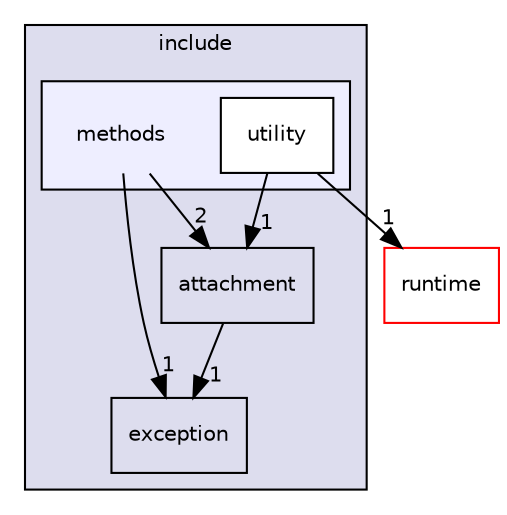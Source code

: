 digraph "methods" {
  compound=true
  node [ fontsize="10", fontname="Helvetica"];
  edge [ labelfontsize="10", labelfontname="Helvetica"];
  subgraph clusterdir_5a2e7e63c769be3e121e8a7cb4ca18ae {
    graph [ bgcolor="#ddddee", pencolor="black", label="include" fontname="Helvetica", fontsize="10", URL="dir_5a2e7e63c769be3e121e8a7cb4ca18ae.html"]
  dir_2e1bc7826a6c90edf0246a169fed2cb3 [shape=box label="exception" URL="dir_2e1bc7826a6c90edf0246a169fed2cb3.html"];
  dir_ee948aa2b3c7a5b291bce42c7e48fee6 [shape=box label="attachment" URL="dir_ee948aa2b3c7a5b291bce42c7e48fee6.html"];
  subgraph clusterdir_10a22239941af76f16816ce553cd4bd1 {
    graph [ bgcolor="#eeeeff", pencolor="black", label="" URL="dir_10a22239941af76f16816ce553cd4bd1.html"];
    dir_10a22239941af76f16816ce553cd4bd1 [shape=plaintext label="methods"];
  dir_e1732a4c212186c1002b9d9c275df169 [shape=box label="utility" fillcolor="white" style="filled" URL="dir_e1732a4c212186c1002b9d9c275df169.html"];
  }
  }
  dir_ae58b8918dcb99903ff518e79eee4aff [shape=box label="runtime" fillcolor="white" style="filled" color="red" URL="dir_ae58b8918dcb99903ff518e79eee4aff.html"];
  dir_e1732a4c212186c1002b9d9c275df169->dir_ae58b8918dcb99903ff518e79eee4aff [headlabel="1", labeldistance=1.5 headhref="dir_000014_000015.html"];
  dir_e1732a4c212186c1002b9d9c275df169->dir_ee948aa2b3c7a5b291bce42c7e48fee6 [headlabel="1", labeldistance=1.5 headhref="dir_000014_000007.html"];
  dir_ee948aa2b3c7a5b291bce42c7e48fee6->dir_2e1bc7826a6c90edf0246a169fed2cb3 [headlabel="1", labeldistance=1.5 headhref="dir_000007_000021.html"];
  dir_10a22239941af76f16816ce553cd4bd1->dir_2e1bc7826a6c90edf0246a169fed2cb3 [headlabel="1", labeldistance=1.5 headhref="dir_000009_000021.html"];
  dir_10a22239941af76f16816ce553cd4bd1->dir_ee948aa2b3c7a5b291bce42c7e48fee6 [headlabel="2", labeldistance=1.5 headhref="dir_000009_000007.html"];
}
